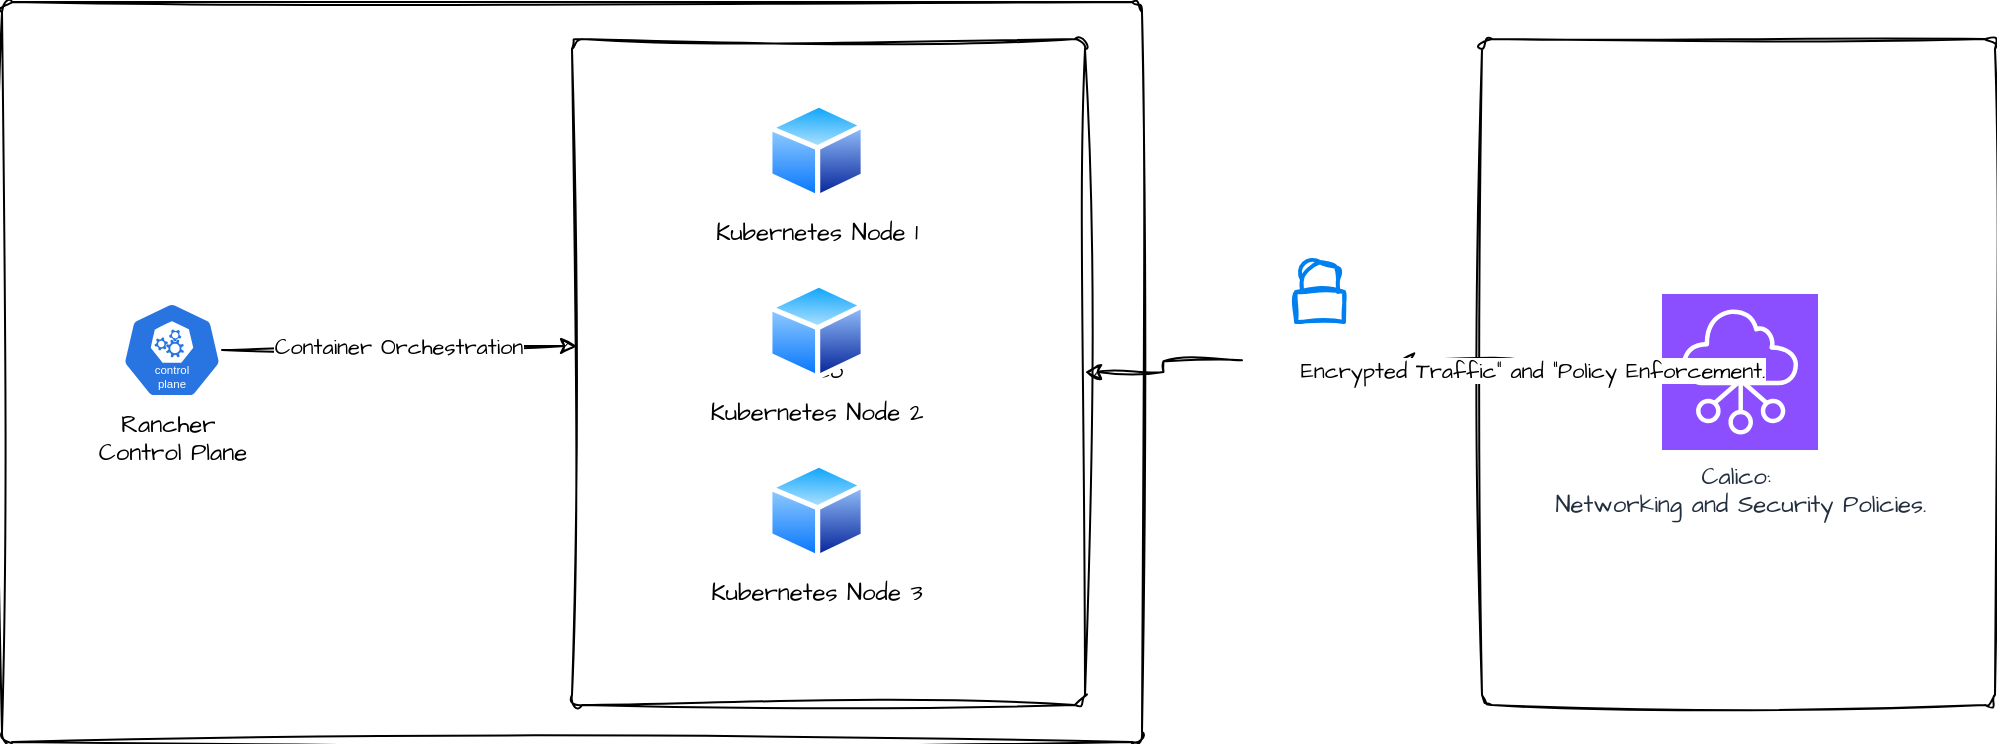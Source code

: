 <mxfile version="24.8.6">
  <diagram name="Page-1" id="ttyUJ2ldBYS0SNBuxpnt">
    <mxGraphModel dx="1434" dy="796" grid="1" gridSize="10" guides="1" tooltips="1" connect="1" arrows="1" fold="1" page="1" pageScale="1" pageWidth="850" pageHeight="1100" math="0" shadow="0">
      <root>
        <mxCell id="0" />
        <mxCell id="1" parent="0" />
        <mxCell id="7zC7bRDxXSxVpP39lOD9-1" value="" style="rounded=1;absoluteArcSize=1;html=1;arcSize=10;sketch=1;hachureGap=4;jiggle=2;curveFitting=1;fontFamily=Architects Daughter;fontSource=https%3A%2F%2Ffonts.googleapis.com%2Fcss%3Ffamily%3DArchitects%2BDaughter;" vertex="1" parent="1">
          <mxGeometry x="140" y="120" width="570" height="370" as="geometry" />
        </mxCell>
        <mxCell id="7zC7bRDxXSxVpP39lOD9-2" value="" style="html=1;shape=mxgraph.er.anchor;whiteSpace=wrap;sketch=1;hachureGap=4;jiggle=2;curveFitting=1;fontFamily=Architects Daughter;fontSource=https%3A%2F%2Ffonts.googleapis.com%2Fcss%3Ffamily%3DArchitects%2BDaughter;" vertex="1" parent="7zC7bRDxXSxVpP39lOD9-1">
          <mxGeometry width="285.0" height="370" as="geometry" />
        </mxCell>
        <mxCell id="7zC7bRDxXSxVpP39lOD9-3" value="co" style="rounded=1;absoluteArcSize=1;html=1;arcSize=10;whiteSpace=wrap;points=[];strokeColor=inherit;fillColor=inherit;sketch=1;hachureGap=4;jiggle=2;curveFitting=1;fontFamily=Architects Daughter;fontSource=https%3A%2F%2Ffonts.googleapis.com%2Fcss%3Ffamily%3DArchitects%2BDaughter;" vertex="1" parent="7zC7bRDxXSxVpP39lOD9-1">
          <mxGeometry x="285.0" y="18.5" width="256.5" height="333" as="geometry" />
        </mxCell>
        <object label="Kubernetes Node 1" id="7zC7bRDxXSxVpP39lOD9-4">
          <mxCell style="image;aspect=fixed;perimeter=ellipsePerimeter;html=1;align=center;shadow=0;dashed=0;spacingTop=3;image=img/lib/active_directory/generic_node.svg;sketch=1;hachureGap=4;jiggle=2;curveFitting=1;fontFamily=Architects Daughter;fontSource=https%3A%2F%2Ffonts.googleapis.com%2Fcss%3Ffamily%3DArchitects%2BDaughter;" vertex="1" parent="7zC7bRDxXSxVpP39lOD9-1">
            <mxGeometry x="382.272" y="50" width="50" height="49" as="geometry" />
          </mxCell>
        </object>
        <object label="Kubernetes Node 2" id="7zC7bRDxXSxVpP39lOD9-6">
          <mxCell style="image;aspect=fixed;perimeter=ellipsePerimeter;html=1;align=center;shadow=0;dashed=0;spacingTop=3;image=img/lib/active_directory/generic_node.svg;sketch=1;hachureGap=4;jiggle=2;curveFitting=1;fontFamily=Architects Daughter;fontSource=https%3A%2F%2Ffonts.googleapis.com%2Fcss%3Ffamily%3DArchitects%2BDaughter;" vertex="1" parent="7zC7bRDxXSxVpP39lOD9-1">
            <mxGeometry x="382.272" y="140" width="50" height="49" as="geometry" />
          </mxCell>
        </object>
        <object label="Kubernetes Node 3" id="7zC7bRDxXSxVpP39lOD9-7">
          <mxCell style="image;aspect=fixed;perimeter=ellipsePerimeter;html=1;align=center;shadow=0;dashed=0;spacingTop=3;image=img/lib/active_directory/generic_node.svg;sketch=1;hachureGap=4;jiggle=2;curveFitting=1;fontFamily=Architects Daughter;fontSource=https%3A%2F%2Ffonts.googleapis.com%2Fcss%3Ffamily%3DArchitects%2BDaughter;" vertex="1" parent="7zC7bRDxXSxVpP39lOD9-1">
            <mxGeometry x="382.272" y="230" width="50" height="49" as="geometry" />
          </mxCell>
        </object>
        <mxCell id="7zC7bRDxXSxVpP39lOD9-8" value="Rancher&amp;nbsp;&lt;div&gt;Control Plane&lt;/div&gt;" style="aspect=fixed;sketch=0;html=1;dashed=0;whitespace=wrap;verticalLabelPosition=bottom;verticalAlign=top;fillColor=#2875E2;strokeColor=#ffffff;points=[[0.005,0.63,0],[0.1,0.2,0],[0.9,0.2,0],[0.5,0,0],[0.995,0.63,0],[0.72,0.99,0],[0.5,1,0],[0.28,0.99,0]];shape=mxgraph.kubernetes.icon2;kubernetesLabel=1;prIcon=control_plane;hachureGap=4;jiggle=2;curveFitting=1;fontFamily=Architects Daughter;fontSource=https%3A%2F%2Ffonts.googleapis.com%2Fcss%3Ffamily%3DArchitects%2BDaughter;" vertex="1" parent="7zC7bRDxXSxVpP39lOD9-1">
          <mxGeometry x="60" y="150" width="50" height="48" as="geometry" />
        </mxCell>
        <mxCell id="7zC7bRDxXSxVpP39lOD9-9" value="&lt;meta charset=&quot;utf-8&quot;&gt;Container Orchestration" style="edgeStyle=orthogonalEdgeStyle;rounded=0;sketch=1;hachureGap=4;jiggle=2;curveFitting=1;orthogonalLoop=1;jettySize=auto;html=1;entryX=0.01;entryY=0.461;entryDx=0;entryDy=0;entryPerimeter=0;fontFamily=Architects Daughter;fontSource=https%3A%2F%2Ffonts.googleapis.com%2Fcss%3Ffamily%3DArchitects%2BDaughter;" edge="1" parent="7zC7bRDxXSxVpP39lOD9-1" source="7zC7bRDxXSxVpP39lOD9-8" target="7zC7bRDxXSxVpP39lOD9-3">
          <mxGeometry relative="1" as="geometry" />
        </mxCell>
        <mxCell id="7zC7bRDxXSxVpP39lOD9-10" value="" style="rounded=1;absoluteArcSize=1;html=1;arcSize=10;whiteSpace=wrap;points=[];strokeColor=inherit;fillColor=inherit;sketch=1;hachureGap=4;jiggle=2;curveFitting=1;fontFamily=Architects Daughter;fontSource=https%3A%2F%2Ffonts.googleapis.com%2Fcss%3Ffamily%3DArchitects%2BDaughter;" vertex="1" parent="1">
          <mxGeometry x="880" y="138.5" width="256.5" height="333" as="geometry" />
        </mxCell>
        <mxCell id="7zC7bRDxXSxVpP39lOD9-13" style="edgeStyle=orthogonalEdgeStyle;rounded=0;sketch=1;hachureGap=4;jiggle=2;curveFitting=1;orthogonalLoop=1;jettySize=auto;html=1;fontFamily=Architects Daughter;fontSource=https%3A%2F%2Ffonts.googleapis.com%2Fcss%3Ffamily%3DArchitects%2BDaughter;" edge="1" parent="1" target="7zC7bRDxXSxVpP39lOD9-3">
          <mxGeometry relative="1" as="geometry">
            <mxPoint x="760" y="299.1" as="sourcePoint" />
          </mxGeometry>
        </mxCell>
        <mxCell id="7zC7bRDxXSxVpP39lOD9-12" value="Calico:&amp;nbsp;&lt;div&gt;Networking and Security Policies.&lt;/div&gt;" style="sketch=0;points=[[0,0,0],[0.25,0,0],[0.5,0,0],[0.75,0,0],[1,0,0],[0,1,0],[0.25,1,0],[0.5,1,0],[0.75,1,0],[1,1,0],[0,0.25,0],[0,0.5,0],[0,0.75,0],[1,0.25,0],[1,0.5,0],[1,0.75,0]];outlineConnect=0;fontColor=#232F3E;fillColor=#8C4FFF;strokeColor=#ffffff;dashed=0;verticalLabelPosition=bottom;verticalAlign=top;align=center;html=1;fontSize=12;fontStyle=0;aspect=fixed;shape=mxgraph.aws4.resourceIcon;resIcon=mxgraph.aws4.networking_and_content_delivery;hachureGap=4;jiggle=2;curveFitting=1;fontFamily=Architects Daughter;fontSource=https%3A%2F%2Ffonts.googleapis.com%2Fcss%3Ffamily%3DArchitects%2BDaughter;" vertex="1" parent="1">
          <mxGeometry x="970" y="266" width="78" height="78" as="geometry" />
        </mxCell>
        <mxCell id="7zC7bRDxXSxVpP39lOD9-16" value="" style="edgeStyle=orthogonalEdgeStyle;rounded=0;sketch=1;hachureGap=4;jiggle=2;curveFitting=1;orthogonalLoop=1;jettySize=auto;html=1;fontFamily=Architects Daughter;fontSource=https%3A%2F%2Ffonts.googleapis.com%2Fcss%3Ffamily%3DArchitects%2BDaughter;" edge="1" parent="1" source="7zC7bRDxXSxVpP39lOD9-12">
          <mxGeometry relative="1" as="geometry">
            <mxPoint x="970" y="305" as="sourcePoint" />
            <mxPoint x="838" y="299.1" as="targetPoint" />
          </mxGeometry>
        </mxCell>
        <mxCell id="7zC7bRDxXSxVpP39lOD9-17" value="Encrypted Traffic&quot; and &quot;Policy Enforcement." style="edgeLabel;html=1;align=center;verticalAlign=middle;resizable=0;points=[];sketch=1;hachureGap=4;jiggle=2;curveFitting=1;fontFamily=Architects Daughter;fontSource=https%3A%2F%2Ffonts.googleapis.com%2Fcss%3Ffamily%3DArchitects%2BDaughter;" vertex="1" connectable="0" parent="7zC7bRDxXSxVpP39lOD9-16">
          <mxGeometry x="-0.022" relative="1" as="geometry">
            <mxPoint as="offset" />
          </mxGeometry>
        </mxCell>
        <mxCell id="7zC7bRDxXSxVpP39lOD9-18" value="" style="html=1;verticalLabelPosition=bottom;align=center;labelBackgroundColor=#ffffff;verticalAlign=top;strokeWidth=2;strokeColor=#0080F0;shadow=0;dashed=0;shape=mxgraph.ios7.icons.locked;sketch=1;hachureGap=4;jiggle=2;curveFitting=1;fontFamily=Architects Daughter;fontSource=https%3A%2F%2Ffonts.googleapis.com%2Fcss%3Ffamily%3DArchitects%2BDaughter;" vertex="1" parent="1">
          <mxGeometry x="787" y="250" width="24" height="30" as="geometry" />
        </mxCell>
      </root>
    </mxGraphModel>
  </diagram>
</mxfile>
